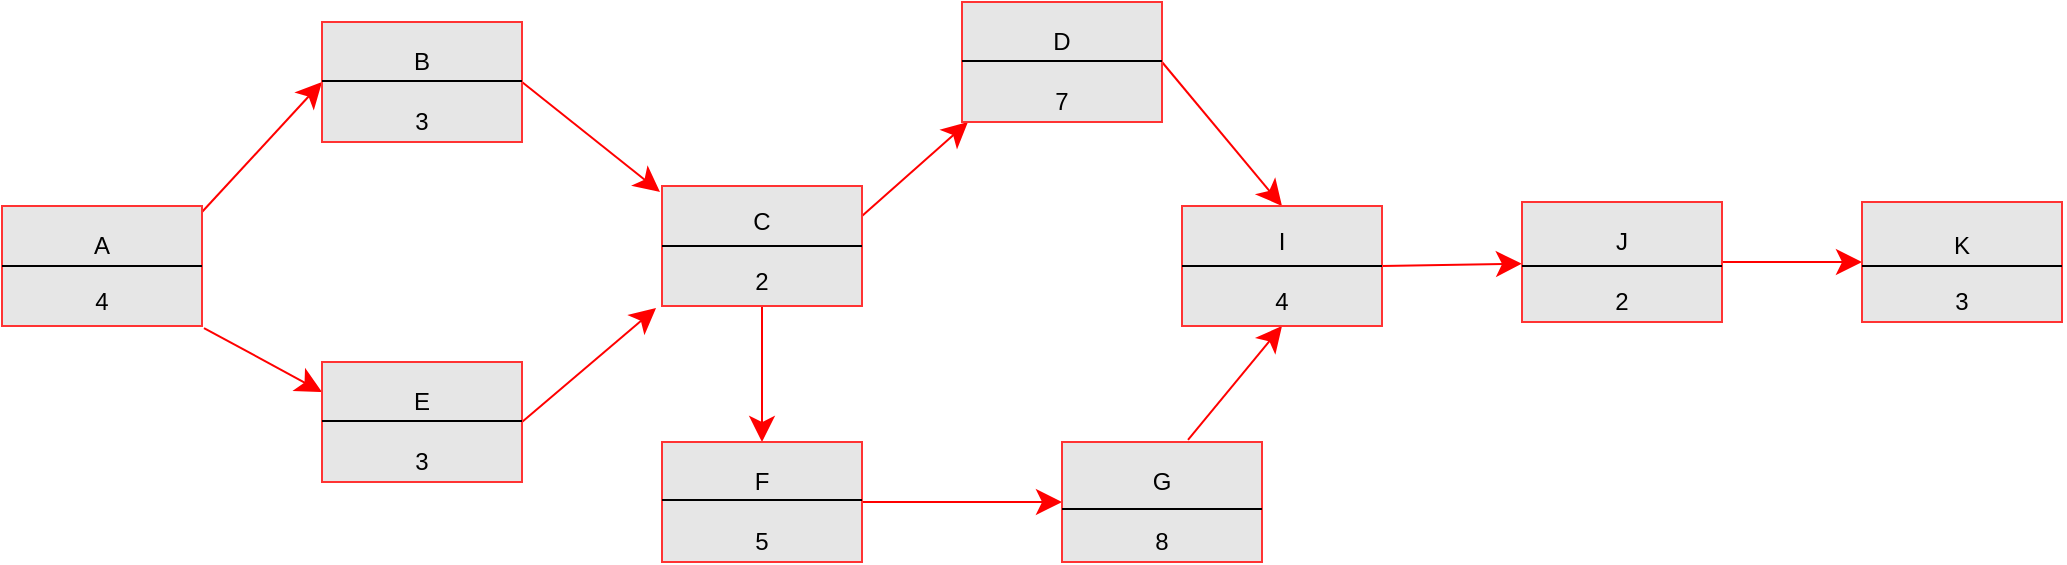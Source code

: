 <mxfile version="11.0.1" type="github"><diagram name="Page-1" id="9c096ad6-e400-ecc8-3e38-643d2caac077"><mxGraphModel dx="1068" dy="450" grid="1" gridSize="10" guides="1" tooltips="1" connect="1" arrows="1" fold="1" page="1" pageScale="1.5" pageWidth="1169" pageHeight="826" background="#ffffff" math="0" shadow="0"><root><mxCell id="0" style=";html=1;"/><mxCell id="1" style=";html=1;" parent="0"/><mxCell id="3cfceab9cabfe5b9-22" style="edgeStyle=none;curved=1;html=1;startSize=10;endArrow=classic;endFill=1;endSize=10;strokeColor=#FF0000;strokeWidth=1;fontSize=12;entryX=0;entryY=0.5;entryDx=0;entryDy=0;exitX=1;exitY=0.05;exitDx=0;exitDy=0;exitPerimeter=0;" parent="1" source="0ANvNGsUqoUM0dz36vY3-4" target="0ANvNGsUqoUM0dz36vY3-9" edge="1"><mxGeometry relative="1" as="geometry"><mxPoint x="317" y="409.125" as="sourcePoint"/><mxPoint x="440" y="360" as="targetPoint"/></mxGeometry></mxCell><mxCell id="3cfceab9cabfe5b9-26" style="edgeStyle=none;curved=1;html=1;startSize=10;endArrow=classic;endFill=1;endSize=10;strokeColor=#FF0000;strokeWidth=1;fontSize=12;exitX=1.01;exitY=1.017;exitDx=0;exitDy=0;exitPerimeter=0;entryX=0;entryY=0.25;entryDx=0;entryDy=0;" parent="1" source="0ANvNGsUqoUM0dz36vY3-4" target="0ANvNGsUqoUM0dz36vY3-14" edge="1"><mxGeometry relative="1" as="geometry"><mxPoint x="317" y="449.333" as="sourcePoint"/><mxPoint x="370" y="490" as="targetPoint"/></mxGeometry></mxCell><mxCell id="3cfceab9cabfe5b9-24" style="edgeStyle=none;curved=1;html=1;startSize=10;endArrow=classic;endFill=1;endSize=10;strokeColor=#FF0000;strokeWidth=1;fontSize=12;exitX=1;exitY=0.5;exitDx=0;exitDy=0;" parent="1" source="0ANvNGsUqoUM0dz36vY3-21" target="0ANvNGsUqoUM0dz36vY3-22" edge="1"><mxGeometry relative="1" as="geometry"/></mxCell><mxCell id="3cfceab9cabfe5b9-30" style="edgeStyle=none;curved=1;html=1;startSize=10;endArrow=classic;endFill=1;endSize=10;strokeColor=#FF0000;strokeWidth=1;fontSize=12;exitX=0.5;exitY=1;exitDx=0;exitDy=0;entryX=0.5;entryY=0;entryDx=0;entryDy=0;" parent="1" source="0ANvNGsUqoUM0dz36vY3-17" target="0ANvNGsUqoUM0dz36vY3-18" edge="1"><mxGeometry relative="1" as="geometry"><mxPoint x="987" y="462" as="sourcePoint"/><mxPoint x="730" y="500" as="targetPoint"/></mxGeometry></mxCell><mxCell id="3cfceab9cabfe5b9-23" style="edgeStyle=none;curved=1;html=1;startSize=10;endArrow=classic;endFill=1;endSize=10;strokeColor=#FF0000;strokeWidth=1;fontSize=12;exitX=1;exitY=0.25;exitDx=0;exitDy=0;entryX=0.03;entryY=1;entryDx=0;entryDy=0;entryPerimeter=0;" parent="1" source="0ANvNGsUqoUM0dz36vY3-17" target="0ANvNGsUqoUM0dz36vY3-20" edge="1"><mxGeometry relative="1" as="geometry"><mxPoint x="797" y="210" as="sourcePoint"/><mxPoint x="710" y="370" as="targetPoint"/></mxGeometry></mxCell><mxCell id="3cfceab9cabfe5b9-27" style="edgeStyle=none;curved=1;html=1;startSize=10;endArrow=classic;endFill=1;endSize=10;strokeColor=#FF0000;strokeWidth=1;fontSize=12;exitX=1;exitY=0.5;exitDx=0;exitDy=0;entryX=-0.01;entryY=0.05;entryDx=0;entryDy=0;entryPerimeter=0;" parent="1" source="0ANvNGsUqoUM0dz36vY3-9" target="0ANvNGsUqoUM0dz36vY3-17" edge="1"><mxGeometry relative="1" as="geometry"><mxPoint x="667.493" y="432.0" as="sourcePoint"/><mxPoint x="560" y="410" as="targetPoint"/></mxGeometry></mxCell><mxCell id="3cfceab9cabfe5b9-29" style="edgeStyle=none;curved=1;html=1;startSize=10;endArrow=classic;endFill=1;endSize=10;strokeColor=#FF0000;strokeWidth=1;fontSize=12;exitX=1;exitY=0.5;exitDx=0;exitDy=0;entryX=-0.03;entryY=1.017;entryDx=0;entryDy=0;entryPerimeter=0;" parent="1" source="0ANvNGsUqoUM0dz36vY3-14" target="0ANvNGsUqoUM0dz36vY3-17" edge="1"><mxGeometry relative="1" as="geometry"><mxPoint x="677" y="462.0" as="sourcePoint"/><mxPoint x="570" y="470" as="targetPoint"/></mxGeometry></mxCell><mxCell id="3cfceab9cabfe5b9-28" style="edgeStyle=none;curved=1;html=1;startSize=10;endArrow=classic;endFill=1;endSize=10;strokeColor=#FF0000;strokeWidth=1;fontSize=12;exitX=1;exitY=0.5;exitDx=0;exitDy=0;entryX=0;entryY=0.5;entryDx=0;entryDy=0;" parent="1" source="0ANvNGsUqoUM0dz36vY3-18" target="0ANvNGsUqoUM0dz36vY3-19" edge="1"><mxGeometry relative="1" as="geometry"><mxPoint x="987" y="320" as="sourcePoint"/><mxPoint x="800" y="540" as="targetPoint"/></mxGeometry></mxCell><mxCell id="3cfceab9cabfe5b9-32" style="edgeStyle=none;curved=1;html=1;startSize=10;endArrow=classic;endFill=1;endSize=10;strokeColor=#FF0000;strokeWidth=1;fontSize=12;exitX=1;exitY=0.5;exitDx=0;exitDy=0;" parent="1" source="0ANvNGsUqoUM0dz36vY3-22" target="0ANvNGsUqoUM0dz36vY3-24" edge="1"><mxGeometry relative="1" as="geometry"><mxPoint x="1512" y="350" as="sourcePoint"/><mxPoint x="1140" y="430" as="targetPoint"/></mxGeometry></mxCell><mxCell id="3cfceab9cabfe5b9-25" style="edgeStyle=none;curved=1;html=1;startSize=10;endArrow=classic;endFill=1;endSize=10;strokeColor=#FF0000;strokeWidth=1;fontSize=12;exitX=1;exitY=0.5;exitDx=0;exitDy=0;entryX=0.5;entryY=0;entryDx=0;entryDy=0;" parent="1" source="0ANvNGsUqoUM0dz36vY3-20" target="0ANvNGsUqoUM0dz36vY3-21" edge="1"><mxGeometry relative="1" as="geometry"/></mxCell><mxCell id="3cfceab9cabfe5b9-31" style="edgeStyle=none;curved=1;html=1;startSize=10;endArrow=classic;endFill=1;endSize=10;strokeColor=#FF0000;strokeWidth=1;fontSize=12;exitX=0.63;exitY=-0.017;exitDx=0;exitDy=0;exitPerimeter=0;entryX=0.5;entryY=1;entryDx=0;entryDy=0;" parent="1" source="0ANvNGsUqoUM0dz36vY3-19" target="0ANvNGsUqoUM0dz36vY3-21" edge="1"><mxGeometry relative="1" as="geometry"><mxPoint x="950" y="450" as="targetPoint"/></mxGeometry></mxCell><mxCell id="0ANvNGsUqoUM0dz36vY3-4" value="" style="rounded=0;whiteSpace=wrap;html=1;fillColor=#E6E6E6;shadow=0;strokeColor=#FF3333;" parent="1" vertex="1"><mxGeometry x="170" y="402" width="100" height="60" as="geometry"/></mxCell><mxCell id="0ANvNGsUqoUM0dz36vY3-5" value="" style="endArrow=none;html=1;entryX=1;entryY=0.5;entryDx=0;entryDy=0;exitX=0;exitY=0.5;exitDx=0;exitDy=0;" parent="1" source="0ANvNGsUqoUM0dz36vY3-4" target="0ANvNGsUqoUM0dz36vY3-4" edge="1"><mxGeometry width="50" height="50" relative="1" as="geometry"><mxPoint x="193.5" y="634" as="sourcePoint"/><mxPoint x="243.5" y="584" as="targetPoint"/><Array as="points"/></mxGeometry></mxCell><mxCell id="0ANvNGsUqoUM0dz36vY3-6" value="A" style="text;html=1;strokeColor=none;fillColor=none;align=center;verticalAlign=middle;whiteSpace=wrap;rounded=0;" parent="1" vertex="1"><mxGeometry x="200" y="412" width="40" height="20" as="geometry"/></mxCell><mxCell id="0ANvNGsUqoUM0dz36vY3-7" value="4" style="text;html=1;strokeColor=none;fillColor=none;align=center;verticalAlign=middle;whiteSpace=wrap;rounded=0;" parent="1" vertex="1"><mxGeometry x="200" y="440" width="40" height="20" as="geometry"/></mxCell><mxCell id="0ANvNGsUqoUM0dz36vY3-9" value="" style="rounded=0;whiteSpace=wrap;html=1;fillColor=#E6E6E6;shadow=0;strokeColor=#FF3333;" parent="1" vertex="1"><mxGeometry x="330" y="310" width="100" height="60" as="geometry"/></mxCell><mxCell id="0ANvNGsUqoUM0dz36vY3-14" value="" style="rounded=0;whiteSpace=wrap;html=1;fillColor=#E6E6E6;shadow=0;strokeColor=#FF3333;" parent="1" vertex="1"><mxGeometry x="330" y="480" width="100" height="60" as="geometry"/></mxCell><mxCell id="0ANvNGsUqoUM0dz36vY3-17" value="" style="rounded=0;whiteSpace=wrap;html=1;fillColor=#E6E6E6;shadow=0;strokeColor=#FF3333;" parent="1" vertex="1"><mxGeometry x="500" y="392" width="100" height="60" as="geometry"/></mxCell><mxCell id="0ANvNGsUqoUM0dz36vY3-18" value="" style="rounded=0;whiteSpace=wrap;html=1;fillColor=#E6E6E6;shadow=0;strokeColor=#FF3333;" parent="1" vertex="1"><mxGeometry x="500" y="520" width="100" height="60" as="geometry"/></mxCell><mxCell id="0ANvNGsUqoUM0dz36vY3-19" value="" style="rounded=0;whiteSpace=wrap;html=1;fillColor=#E6E6E6;shadow=0;strokeColor=#FF3333;" parent="1" vertex="1"><mxGeometry x="700" y="520" width="100" height="60" as="geometry"/></mxCell><mxCell id="0ANvNGsUqoUM0dz36vY3-20" value="" style="rounded=0;whiteSpace=wrap;html=1;fillColor=#E6E6E6;shadow=0;strokeColor=#FF3333;" parent="1" vertex="1"><mxGeometry x="650" y="300" width="100" height="60" as="geometry"/></mxCell><mxCell id="0ANvNGsUqoUM0dz36vY3-21" value="" style="rounded=0;whiteSpace=wrap;html=1;fillColor=#E6E6E6;shadow=0;strokeColor=#FF3333;" parent="1" vertex="1"><mxGeometry x="760" y="402" width="100" height="60" as="geometry"/></mxCell><mxCell id="0ANvNGsUqoUM0dz36vY3-22" value="" style="rounded=0;whiteSpace=wrap;html=1;fillColor=#E6E6E6;shadow=0;strokeColor=#FF3333;" parent="1" vertex="1"><mxGeometry x="930" y="400" width="100" height="60" as="geometry"/></mxCell><mxCell id="0ANvNGsUqoUM0dz36vY3-24" value="" style="rounded=0;whiteSpace=wrap;html=1;fillColor=#E6E6E6;shadow=0;strokeColor=#FF3333;" parent="1" vertex="1"><mxGeometry x="1100" y="400" width="100" height="60" as="geometry"/></mxCell><mxCell id="0ANvNGsUqoUM0dz36vY3-27" value="" style="endArrow=none;html=1;entryX=1;entryY=0.5;entryDx=0;entryDy=0;exitX=0;exitY=0.5;exitDx=0;exitDy=0;" parent="1" edge="1"><mxGeometry width="50" height="50" relative="1" as="geometry"><mxPoint x="330" y="509.5" as="sourcePoint"/><mxPoint x="430" y="509.5" as="targetPoint"/><Array as="points"/></mxGeometry></mxCell><mxCell id="0ANvNGsUqoUM0dz36vY3-28" value="" style="endArrow=none;html=1;entryX=1;entryY=0.5;entryDx=0;entryDy=0;exitX=0;exitY=0.5;exitDx=0;exitDy=0;" parent="1" edge="1"><mxGeometry width="50" height="50" relative="1" as="geometry"><mxPoint x="330" y="339.5" as="sourcePoint"/><mxPoint x="430" y="339.5" as="targetPoint"/><Array as="points"/></mxGeometry></mxCell><mxCell id="0ANvNGsUqoUM0dz36vY3-29" value="" style="endArrow=none;html=1;entryX=1;entryY=0.5;entryDx=0;entryDy=0;exitX=0;exitY=0.5;exitDx=0;exitDy=0;" parent="1" edge="1"><mxGeometry width="50" height="50" relative="1" as="geometry"><mxPoint x="650" y="329.5" as="sourcePoint"/><mxPoint x="750" y="329.5" as="targetPoint"/><Array as="points"/></mxGeometry></mxCell><mxCell id="0ANvNGsUqoUM0dz36vY3-30" value="" style="endArrow=none;html=1;entryX=1;entryY=0.5;entryDx=0;entryDy=0;exitX=0;exitY=0.5;exitDx=0;exitDy=0;" parent="1" edge="1"><mxGeometry width="50" height="50" relative="1" as="geometry"><mxPoint x="1100" y="432" as="sourcePoint"/><mxPoint x="1200" y="432" as="targetPoint"/><Array as="points"/></mxGeometry></mxCell><mxCell id="0ANvNGsUqoUM0dz36vY3-31" value="" style="endArrow=none;html=1;entryX=1;entryY=0.5;entryDx=0;entryDy=0;exitX=0;exitY=0.5;exitDx=0;exitDy=0;" parent="1" edge="1"><mxGeometry width="50" height="50" relative="1" as="geometry"><mxPoint x="930" y="432" as="sourcePoint"/><mxPoint x="1030" y="432" as="targetPoint"/><Array as="points"/></mxGeometry></mxCell><mxCell id="0ANvNGsUqoUM0dz36vY3-32" value="" style="endArrow=none;html=1;entryX=1;entryY=0.5;entryDx=0;entryDy=0;exitX=0;exitY=0.5;exitDx=0;exitDy=0;" parent="1" edge="1"><mxGeometry width="50" height="50" relative="1" as="geometry"><mxPoint x="760" y="432" as="sourcePoint"/><mxPoint x="860" y="432" as="targetPoint"/><Array as="points"/></mxGeometry></mxCell><mxCell id="0ANvNGsUqoUM0dz36vY3-33" value="" style="endArrow=none;html=1;entryX=1;entryY=0.5;entryDx=0;entryDy=0;exitX=0;exitY=0.5;exitDx=0;exitDy=0;" parent="1" edge="1"><mxGeometry width="50" height="50" relative="1" as="geometry"><mxPoint x="500" y="422" as="sourcePoint"/><mxPoint x="600" y="422" as="targetPoint"/><Array as="points"/></mxGeometry></mxCell><mxCell id="0ANvNGsUqoUM0dz36vY3-34" value="" style="endArrow=none;html=1;entryX=1;entryY=0.5;entryDx=0;entryDy=0;exitX=0;exitY=0.5;exitDx=0;exitDy=0;" parent="1" edge="1"><mxGeometry width="50" height="50" relative="1" as="geometry"><mxPoint x="500" y="549" as="sourcePoint"/><mxPoint x="600" y="549" as="targetPoint"/><Array as="points"/></mxGeometry></mxCell><mxCell id="0ANvNGsUqoUM0dz36vY3-35" value="" style="endArrow=none;html=1;entryX=1;entryY=0.5;entryDx=0;entryDy=0;exitX=0;exitY=0.5;exitDx=0;exitDy=0;" parent="1" edge="1"><mxGeometry width="50" height="50" relative="1" as="geometry"><mxPoint x="700" y="553.5" as="sourcePoint"/><mxPoint x="800" y="553.5" as="targetPoint"/><Array as="points"/></mxGeometry></mxCell><mxCell id="0ANvNGsUqoUM0dz36vY3-36" value="G" style="text;html=1;strokeColor=none;fillColor=none;align=center;verticalAlign=middle;whiteSpace=wrap;rounded=0;" parent="1" vertex="1"><mxGeometry x="730" y="530" width="40" height="20" as="geometry"/></mxCell><mxCell id="0ANvNGsUqoUM0dz36vY3-37" value="F" style="text;html=1;strokeColor=none;fillColor=none;align=center;verticalAlign=middle;whiteSpace=wrap;rounded=0;" parent="1" vertex="1"><mxGeometry x="530" y="530" width="40" height="20" as="geometry"/></mxCell><mxCell id="0ANvNGsUqoUM0dz36vY3-38" value="D" style="text;html=1;strokeColor=none;fillColor=none;align=center;verticalAlign=middle;whiteSpace=wrap;rounded=0;" parent="1" vertex="1"><mxGeometry x="680" y="310" width="40" height="20" as="geometry"/></mxCell><mxCell id="0ANvNGsUqoUM0dz36vY3-39" value="C" style="text;html=1;strokeColor=none;fillColor=none;align=center;verticalAlign=middle;whiteSpace=wrap;rounded=0;" parent="1" vertex="1"><mxGeometry x="530" y="400" width="40" height="20" as="geometry"/></mxCell><mxCell id="0ANvNGsUqoUM0dz36vY3-40" value="E" style="text;html=1;strokeColor=none;fillColor=none;align=center;verticalAlign=middle;whiteSpace=wrap;rounded=0;" parent="1" vertex="1"><mxGeometry x="360" y="490" width="40" height="20" as="geometry"/></mxCell><mxCell id="0ANvNGsUqoUM0dz36vY3-41" value="B" style="text;html=1;strokeColor=none;fillColor=none;align=center;verticalAlign=middle;whiteSpace=wrap;rounded=0;" parent="1" vertex="1"><mxGeometry x="360" y="320" width="40" height="20" as="geometry"/></mxCell><mxCell id="0ANvNGsUqoUM0dz36vY3-45" value="K" style="text;html=1;strokeColor=none;fillColor=none;align=center;verticalAlign=middle;whiteSpace=wrap;rounded=0;" parent="1" vertex="1"><mxGeometry x="1130" y="412" width="40" height="20" as="geometry"/></mxCell><mxCell id="0ANvNGsUqoUM0dz36vY3-46" value="J" style="text;html=1;strokeColor=none;fillColor=none;align=center;verticalAlign=middle;whiteSpace=wrap;rounded=0;" parent="1" vertex="1"><mxGeometry x="960" y="410" width="40" height="20" as="geometry"/></mxCell><mxCell id="0ANvNGsUqoUM0dz36vY3-47" value="I" style="text;html=1;strokeColor=none;fillColor=none;align=center;verticalAlign=middle;whiteSpace=wrap;rounded=0;" parent="1" vertex="1"><mxGeometry x="790" y="410" width="40" height="20" as="geometry"/></mxCell><mxCell id="0ANvNGsUqoUM0dz36vY3-51" value="2" style="text;html=1;strokeColor=none;fillColor=none;align=center;verticalAlign=middle;whiteSpace=wrap;rounded=0;" parent="1" vertex="1"><mxGeometry x="960" y="440" width="40" height="20" as="geometry"/></mxCell><mxCell id="0ANvNGsUqoUM0dz36vY3-52" value="4" style="text;html=1;strokeColor=none;fillColor=none;align=center;verticalAlign=middle;whiteSpace=wrap;rounded=0;" parent="1" vertex="1"><mxGeometry x="790" y="440" width="40" height="20" as="geometry"/></mxCell><mxCell id="0ANvNGsUqoUM0dz36vY3-53" value="8" style="text;html=1;strokeColor=none;fillColor=none;align=center;verticalAlign=middle;whiteSpace=wrap;rounded=0;" parent="1" vertex="1"><mxGeometry x="730" y="560" width="40" height="20" as="geometry"/></mxCell><mxCell id="0ANvNGsUqoUM0dz36vY3-54" value="5" style="text;html=1;strokeColor=none;fillColor=none;align=center;verticalAlign=middle;whiteSpace=wrap;rounded=0;" parent="1" vertex="1"><mxGeometry x="530" y="560" width="40" height="20" as="geometry"/></mxCell><mxCell id="0ANvNGsUqoUM0dz36vY3-55" value="2" style="text;html=1;strokeColor=none;fillColor=none;align=center;verticalAlign=middle;whiteSpace=wrap;rounded=0;" parent="1" vertex="1"><mxGeometry x="530" y="430" width="40" height="20" as="geometry"/></mxCell><mxCell id="0ANvNGsUqoUM0dz36vY3-56" value="3" style="text;html=1;strokeColor=none;fillColor=none;align=center;verticalAlign=middle;whiteSpace=wrap;rounded=0;" parent="1" vertex="1"><mxGeometry x="360" y="520" width="40" height="20" as="geometry"/></mxCell><mxCell id="0ANvNGsUqoUM0dz36vY3-57" value="3" style="text;html=1;strokeColor=none;fillColor=none;align=center;verticalAlign=middle;whiteSpace=wrap;rounded=0;" parent="1" vertex="1"><mxGeometry x="360" y="350" width="40" height="20" as="geometry"/></mxCell><mxCell id="0ANvNGsUqoUM0dz36vY3-62" value="3" style="text;html=1;strokeColor=none;fillColor=none;align=center;verticalAlign=middle;whiteSpace=wrap;rounded=0;" parent="1" vertex="1"><mxGeometry x="1130" y="440" width="40" height="20" as="geometry"/></mxCell><mxCell id="0ANvNGsUqoUM0dz36vY3-63" value="7" style="text;html=1;strokeColor=none;fillColor=none;align=center;verticalAlign=middle;whiteSpace=wrap;rounded=0;" parent="1" vertex="1"><mxGeometry x="680" y="340" width="40" height="20" as="geometry"/></mxCell></root></mxGraphModel></diagram></mxfile>